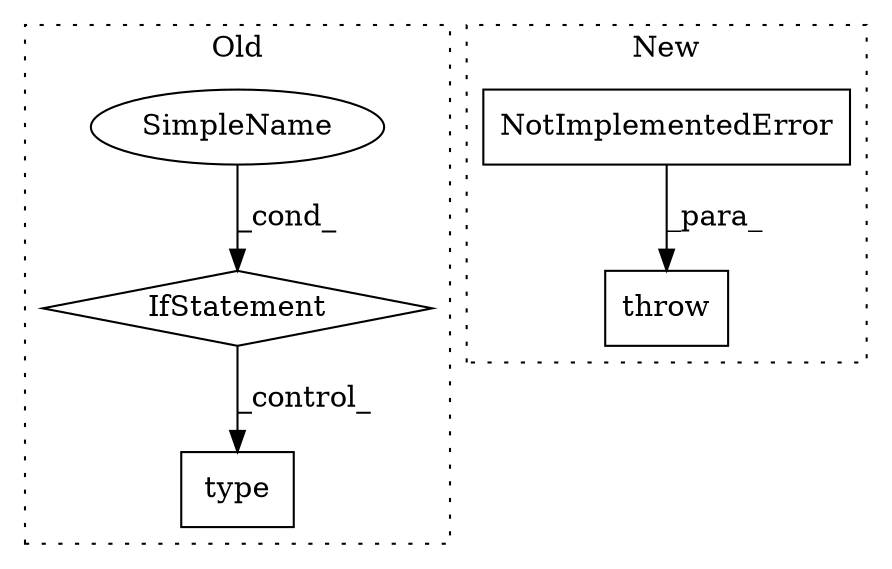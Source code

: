 digraph G {
subgraph cluster0 {
1 [label="type" a="32" s="2974,2983" l="5,1" shape="box"];
4 [label="IfStatement" a="25" s="3063" l="51" shape="diamond"];
5 [label="SimpleName" a="42" s="3109" l="5" shape="ellipse"];
label = "Old";
style="dotted";
}
subgraph cluster1 {
2 [label="NotImplementedError" a="32" s="2153,2242" l="20,1" shape="box"];
3 [label="throw" a="53" s="2147" l="6" shape="box"];
label = "New";
style="dotted";
}
2 -> 3 [label="_para_"];
4 -> 1 [label="_control_"];
5 -> 4 [label="_cond_"];
}